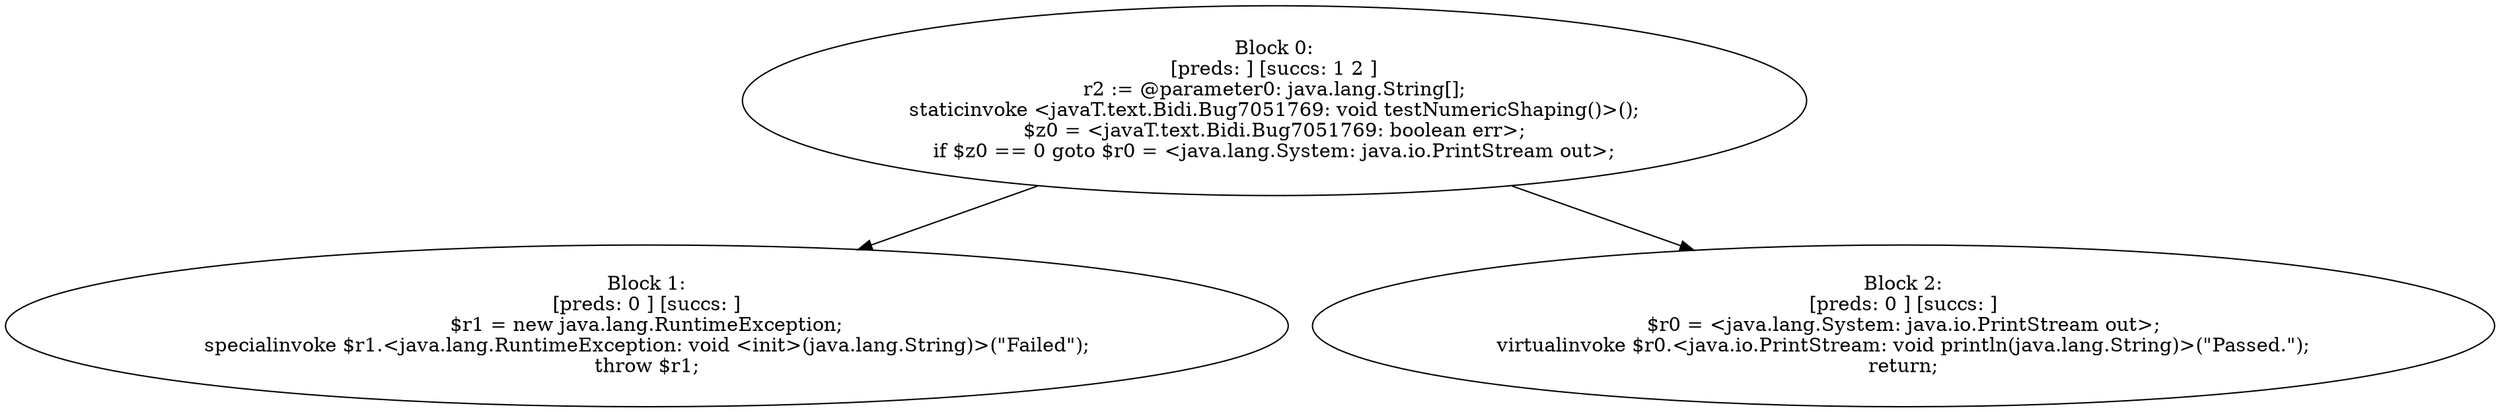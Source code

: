 digraph "unitGraph" {
    "Block 0:
[preds: ] [succs: 1 2 ]
r2 := @parameter0: java.lang.String[];
staticinvoke <javaT.text.Bidi.Bug7051769: void testNumericShaping()>();
$z0 = <javaT.text.Bidi.Bug7051769: boolean err>;
if $z0 == 0 goto $r0 = <java.lang.System: java.io.PrintStream out>;
"
    "Block 1:
[preds: 0 ] [succs: ]
$r1 = new java.lang.RuntimeException;
specialinvoke $r1.<java.lang.RuntimeException: void <init>(java.lang.String)>(\"Failed\");
throw $r1;
"
    "Block 2:
[preds: 0 ] [succs: ]
$r0 = <java.lang.System: java.io.PrintStream out>;
virtualinvoke $r0.<java.io.PrintStream: void println(java.lang.String)>(\"Passed.\");
return;
"
    "Block 0:
[preds: ] [succs: 1 2 ]
r2 := @parameter0: java.lang.String[];
staticinvoke <javaT.text.Bidi.Bug7051769: void testNumericShaping()>();
$z0 = <javaT.text.Bidi.Bug7051769: boolean err>;
if $z0 == 0 goto $r0 = <java.lang.System: java.io.PrintStream out>;
"->"Block 1:
[preds: 0 ] [succs: ]
$r1 = new java.lang.RuntimeException;
specialinvoke $r1.<java.lang.RuntimeException: void <init>(java.lang.String)>(\"Failed\");
throw $r1;
";
    "Block 0:
[preds: ] [succs: 1 2 ]
r2 := @parameter0: java.lang.String[];
staticinvoke <javaT.text.Bidi.Bug7051769: void testNumericShaping()>();
$z0 = <javaT.text.Bidi.Bug7051769: boolean err>;
if $z0 == 0 goto $r0 = <java.lang.System: java.io.PrintStream out>;
"->"Block 2:
[preds: 0 ] [succs: ]
$r0 = <java.lang.System: java.io.PrintStream out>;
virtualinvoke $r0.<java.io.PrintStream: void println(java.lang.String)>(\"Passed.\");
return;
";
}
